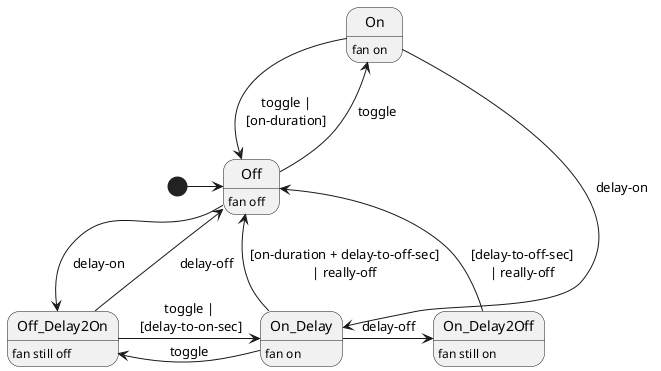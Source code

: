 @startuml FanStateChart

hide empty description

On : fan on
Off : fan off
On --> Off : toggle |\n[on-duration]
On <-- Off : toggle
[*] -> Off
Off --> Off_Delay2On : delay-on
Off_Delay2On : fan still off
Off_Delay2On -> On_Delay : toggle |\n [delay-to-on-sec]
Off_Delay2On -> Off : delay-off
On_Delay : fan on
On_Delay -> On_Delay2Off : delay-off
On_Delay -> Off_Delay2On : toggle
On_Delay2Off : fan still on
Off <-up- On_Delay : [on-duration + delay-to-off-sec]\n| really-off
Off <-up- On_Delay2Off : [delay-to-off-sec]\n| really-off

On --> On_Delay : delay-on
@enduml